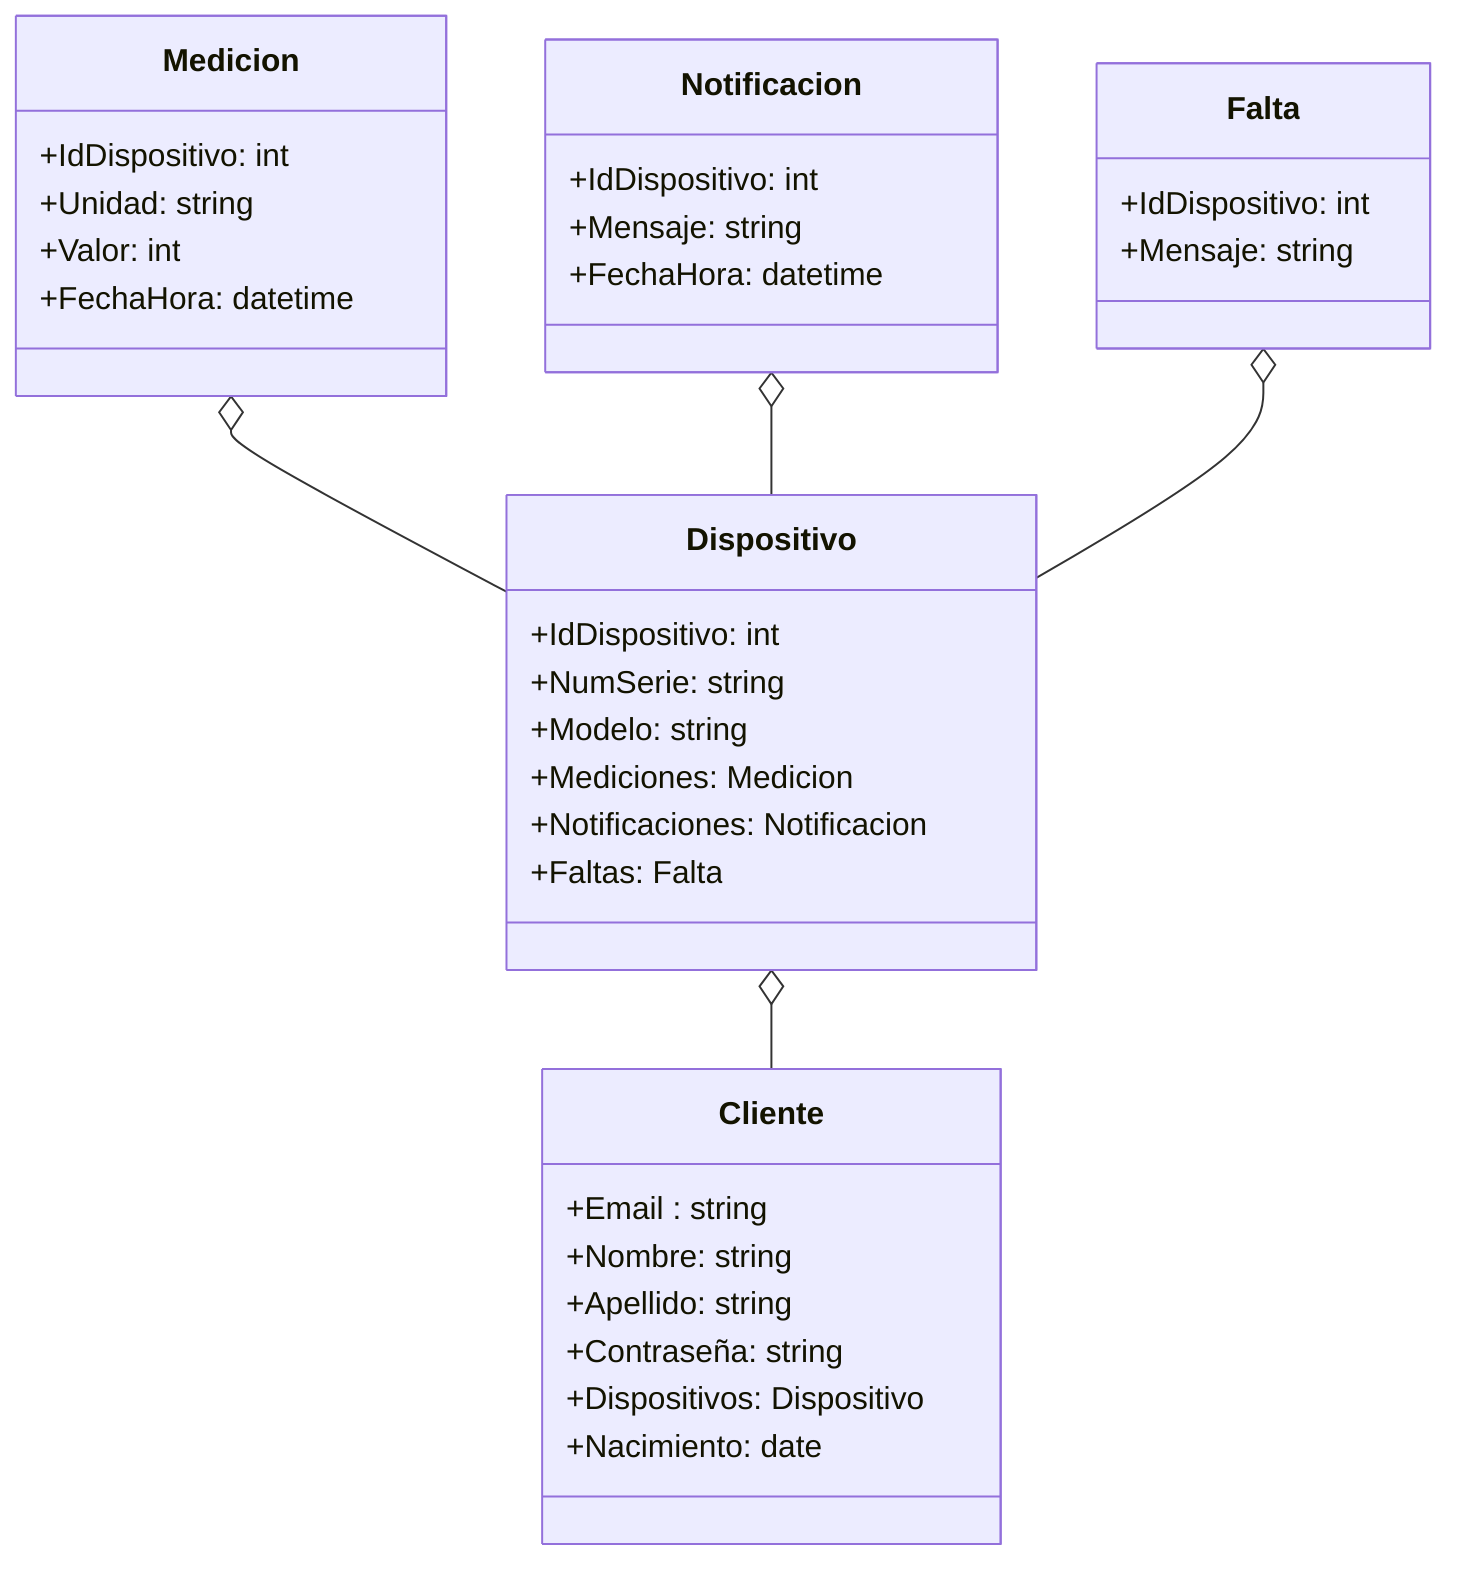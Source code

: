 classDiagram
    Dispositivo o-- Cliente 
    Medicion o-- Dispositivo
    Notificacion o-- Dispositivo
    Falta o-- Dispositivo

    class Cliente {
    +Email : string
    +Nombre: string
    +Apellido: string
    +Contraseña: string
    +Dispositivos: Dispositivo 
    +Nacimiento: date
    }
    

    class Dispositivo{
    +IdDispositivo: int   
    +NumSerie: string
    +Modelo: string
    +Mediciones: Medicion
    +Notificaciones: Notificacion
    +Faltas: Falta
    }
    

    class Falta{
    +IdDispositivo: int
    +Mensaje: string
    }

    class Medicion {
    +IdDispositivo: int
    +Unidad: string 
    +Valor: int
    +FechaHora: datetime
   }
    

    class Notificacion{
    +IdDispositivo: int 
    +Mensaje: string 
    +FechaHora: datetime 
}